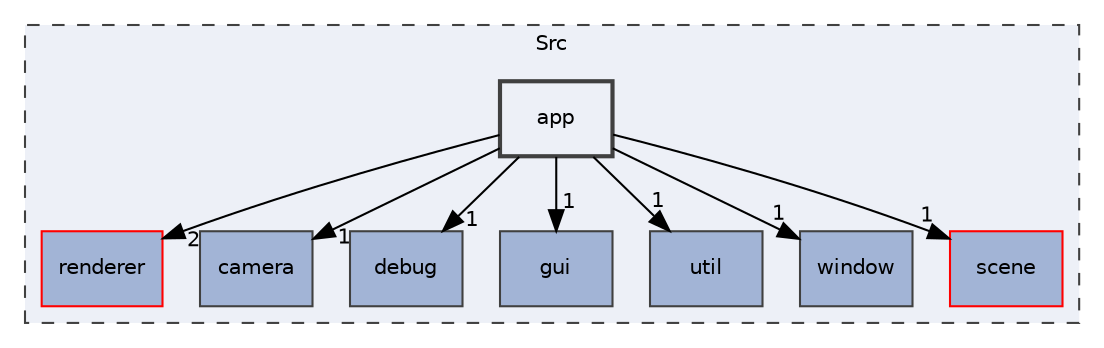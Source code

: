 digraph "C:/Users/jonas/Desktop/GraphicEngine/Src/app"
{
 // INTERACTIVE_SVG=YES
 // LATEX_PDF_SIZE
  bgcolor="transparent";
  edge [fontname="Helvetica",fontsize="10",labelfontname="Helvetica",labelfontsize="10"];
  node [fontname="Helvetica",fontsize="10",shape=record];
  compound=true
  subgraph clusterdir_413f4e031a85da0d68269c6fd2f76e1c {
    graph [ bgcolor="#edf0f7", pencolor="grey25", style="filled,dashed,", label="Src", fontname="Helvetica", fontsize="10", URL="dir_413f4e031a85da0d68269c6fd2f76e1c.html"]
  dir_110bf15beb781d7cd423359a55b6cfac [shape=box, label="renderer", style="filled,", fillcolor="#a2b4d6", color="red", URL="dir_110bf15beb781d7cd423359a55b6cfac.html"];
  dir_fef4120f6678d99701b8db8a3c7b6632 [shape=box, label="camera", style="filled,", fillcolor="#a2b4d6", color="grey25", URL="dir_fef4120f6678d99701b8db8a3c7b6632.html"];
  dir_2ce7be901baf7116be7a92e053557e7a [shape=box, label="debug", style="filled,", fillcolor="#a2b4d6", color="grey25", URL="dir_2ce7be901baf7116be7a92e053557e7a.html"];
  dir_2eaa9e6ba6f0a1ca0fca3b83b5058ae7 [shape=box, label="gui", style="filled,", fillcolor="#a2b4d6", color="grey25", URL="dir_2eaa9e6ba6f0a1ca0fca3b83b5058ae7.html"];
  dir_517feb0deace64d74c1e186f0ef34274 [shape=box, label="util", style="filled,", fillcolor="#a2b4d6", color="grey25", URL="dir_517feb0deace64d74c1e186f0ef34274.html"];
  dir_6b7c82ac0387e0a7563fc456991bd83c [shape=box, label="window", style="filled,", fillcolor="#a2b4d6", color="grey25", URL="dir_6b7c82ac0387e0a7563fc456991bd83c.html"];
  dir_bd4132eaf25bc91ffa6e489ae31851f6 [shape=box, label="scene", style="filled,", fillcolor="#a2b4d6", color="red", URL="dir_bd4132eaf25bc91ffa6e489ae31851f6.html"];
  dir_5123417f73da5dbc495f157eccbde8a2 [shape=box, label="app", style="filled,bold,", fillcolor="#edf0f7", color="grey25", URL="dir_5123417f73da5dbc495f157eccbde8a2.html"];
  }
  dir_5123417f73da5dbc495f157eccbde8a2->dir_110bf15beb781d7cd423359a55b6cfac [headlabel="2", labeldistance=1.5 headhref="dir_000000_000012.html"];
  dir_5123417f73da5dbc495f157eccbde8a2->dir_2ce7be901baf7116be7a92e053557e7a [headlabel="1", labeldistance=1.5 headhref="dir_000000_000005.html"];
  dir_5123417f73da5dbc495f157eccbde8a2->dir_2eaa9e6ba6f0a1ca0fca3b83b5058ae7 [headlabel="1", labeldistance=1.5 headhref="dir_000000_000008.html"];
  dir_5123417f73da5dbc495f157eccbde8a2->dir_517feb0deace64d74c1e186f0ef34274 [headlabel="1", labeldistance=1.5 headhref="dir_000000_000018.html"];
  dir_5123417f73da5dbc495f157eccbde8a2->dir_6b7c82ac0387e0a7563fc456991bd83c [headlabel="1", labeldistance=1.5 headhref="dir_000000_000019.html"];
  dir_5123417f73da5dbc495f157eccbde8a2->dir_bd4132eaf25bc91ffa6e489ae31851f6 [headlabel="1", labeldistance=1.5 headhref="dir_000000_000013.html"];
  dir_5123417f73da5dbc495f157eccbde8a2->dir_fef4120f6678d99701b8db8a3c7b6632 [headlabel="1", labeldistance=1.5 headhref="dir_000000_000002.html"];
}
